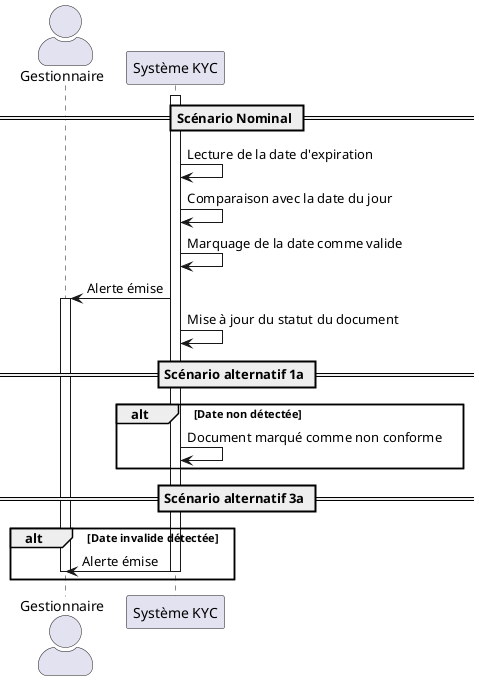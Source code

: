 @startuml UC025
skinparam actorStyle awesome

actor "Gestionnaire" as Gestionnaire
participant "Système KYC" as KYC

== Scénario Nominal ==
activate KYC
KYC -> KYC : Lecture de la date d'expiration
KYC -> KYC : Comparaison avec la date du jour
KYC -> KYC : Marquage de la date comme valide
KYC -> Gestionnaire : Alerte émise
activate Gestionnaire
KYC -> KYC : Mise à jour du statut du document

== Scénario alternatif 1a ==
alt Date non détectée
    KYC -> KYC : Document marqué comme non conforme
end

== Scénario alternatif 3a ==
alt Date invalide détectée
    KYC -> Gestionnaire : Alerte émise
    deactivate Gestionnaire
    deactivate KYC
end
@enduml
